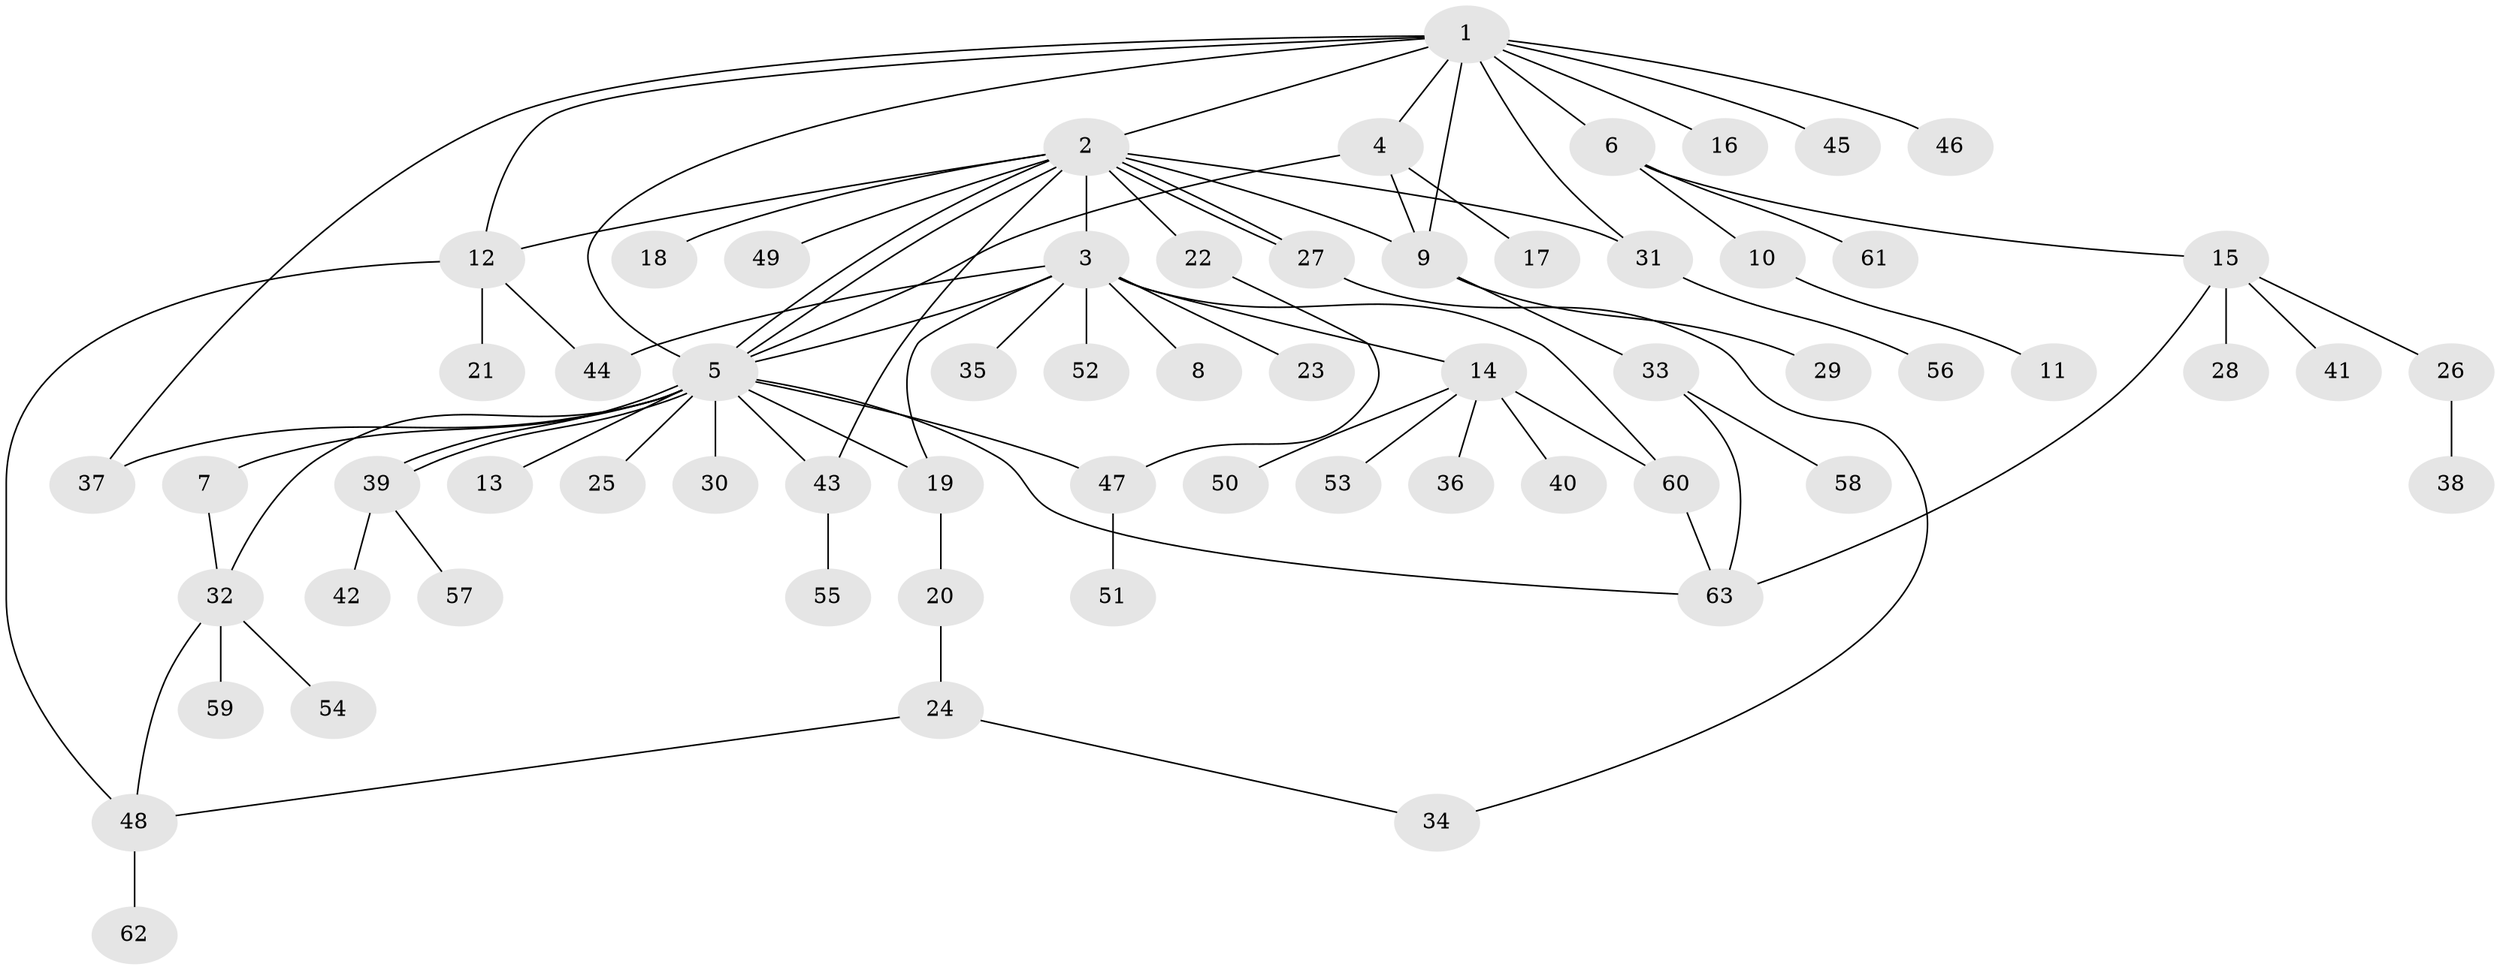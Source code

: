 // coarse degree distribution, {2: 0.16666666666666666, 1: 0.7222222222222222, 6: 0.05555555555555555, 11: 0.05555555555555555}
// Generated by graph-tools (version 1.1) at 2025/51/03/04/25 21:51:12]
// undirected, 63 vertices, 85 edges
graph export_dot {
graph [start="1"]
  node [color=gray90,style=filled];
  1;
  2;
  3;
  4;
  5;
  6;
  7;
  8;
  9;
  10;
  11;
  12;
  13;
  14;
  15;
  16;
  17;
  18;
  19;
  20;
  21;
  22;
  23;
  24;
  25;
  26;
  27;
  28;
  29;
  30;
  31;
  32;
  33;
  34;
  35;
  36;
  37;
  38;
  39;
  40;
  41;
  42;
  43;
  44;
  45;
  46;
  47;
  48;
  49;
  50;
  51;
  52;
  53;
  54;
  55;
  56;
  57;
  58;
  59;
  60;
  61;
  62;
  63;
  1 -- 2;
  1 -- 4;
  1 -- 5;
  1 -- 6;
  1 -- 9;
  1 -- 12;
  1 -- 16;
  1 -- 31;
  1 -- 37;
  1 -- 45;
  1 -- 46;
  2 -- 3;
  2 -- 5;
  2 -- 5;
  2 -- 9;
  2 -- 12;
  2 -- 18;
  2 -- 22;
  2 -- 27;
  2 -- 27;
  2 -- 31;
  2 -- 43;
  2 -- 49;
  3 -- 5;
  3 -- 8;
  3 -- 14;
  3 -- 19;
  3 -- 23;
  3 -- 35;
  3 -- 44;
  3 -- 52;
  3 -- 60;
  4 -- 5;
  4 -- 9;
  4 -- 17;
  5 -- 7;
  5 -- 13;
  5 -- 19;
  5 -- 25;
  5 -- 30;
  5 -- 32;
  5 -- 37;
  5 -- 39;
  5 -- 39;
  5 -- 43;
  5 -- 47;
  5 -- 63;
  6 -- 10;
  6 -- 15;
  6 -- 61;
  7 -- 32;
  9 -- 29;
  9 -- 33;
  10 -- 11;
  12 -- 21;
  12 -- 44;
  12 -- 48;
  14 -- 36;
  14 -- 40;
  14 -- 50;
  14 -- 53;
  14 -- 60;
  15 -- 26;
  15 -- 28;
  15 -- 41;
  15 -- 63;
  19 -- 20;
  20 -- 24;
  22 -- 47;
  24 -- 34;
  24 -- 48;
  26 -- 38;
  27 -- 34;
  31 -- 56;
  32 -- 48;
  32 -- 54;
  32 -- 59;
  33 -- 58;
  33 -- 63;
  39 -- 42;
  39 -- 57;
  43 -- 55;
  47 -- 51;
  48 -- 62;
  60 -- 63;
}
